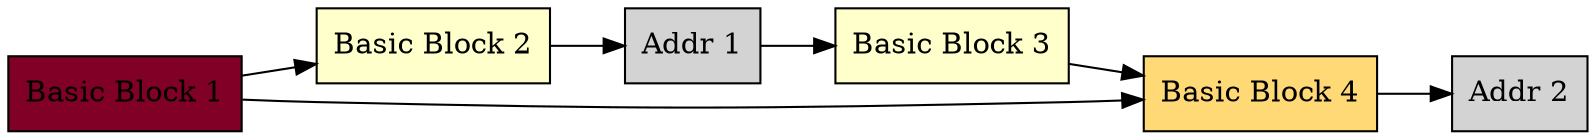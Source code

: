digraph "c_parser_peek_token"{
	rankdir=LR;
	node[shape=box,colorscheme=ylorrd9, style=filled];

	"Basic Block 1" [fillcolor=9];
	"Basic Block 2" [fillcolor=1];
	"Basic Block 3" [fillcolor=1];
	"Basic Block 4" [fillcolor=3];
	"Addr 1";
	"Addr 2";

	"Basic Block 1"->"Basic Block 4";
	"Basic Block 1"->"Basic Block 2";
	"Basic Block 2"->"Addr 1";
	"Addr 1"->"Basic Block 3";
	"Basic Block 3"->"Basic Block 4";
	"Basic Block 4"->"Addr 2";
}
